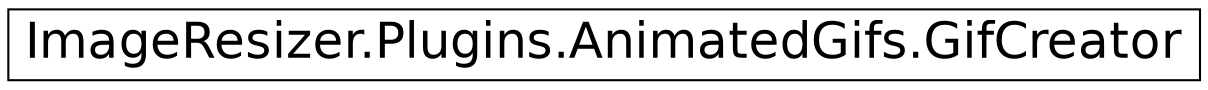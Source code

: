 digraph G
{
  edge [fontname="Helvetica",fontsize="24",labelfontname="Helvetica",labelfontsize="24"];
  node [fontname="Helvetica",fontsize="24",shape=record];
  rankdir="LR";
  Node1 [label="ImageResizer.Plugins.AnimatedGifs.GifCreator",height=0.2,width=0.4,color="black", fillcolor="white", style="filled",URL="$class_image_resizer_1_1_plugins_1_1_animated_gifs_1_1_gif_creator.html",tooltip="Provides methods for creating application and graphics blocks needed to write a animated Gif..."];
}
